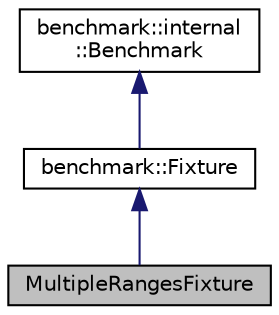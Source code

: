 digraph "MultipleRangesFixture"
{
 // LATEX_PDF_SIZE
  edge [fontname="Helvetica",fontsize="10",labelfontname="Helvetica",labelfontsize="10"];
  node [fontname="Helvetica",fontsize="10",shape=record];
  Node1 [label="MultipleRangesFixture",height=0.2,width=0.4,color="black", fillcolor="grey75", style="filled", fontcolor="black",tooltip=" "];
  Node2 -> Node1 [dir="back",color="midnightblue",fontsize="10",style="solid"];
  Node2 [label="benchmark::Fixture",height=0.2,width=0.4,color="black", fillcolor="white", style="filled",URL="$classbenchmark_1_1Fixture.html",tooltip=" "];
  Node3 -> Node2 [dir="back",color="midnightblue",fontsize="10",style="solid"];
  Node3 [label="benchmark::internal\l::Benchmark",height=0.2,width=0.4,color="black", fillcolor="white", style="filled",URL="$classbenchmark_1_1internal_1_1Benchmark.html",tooltip=" "];
}
